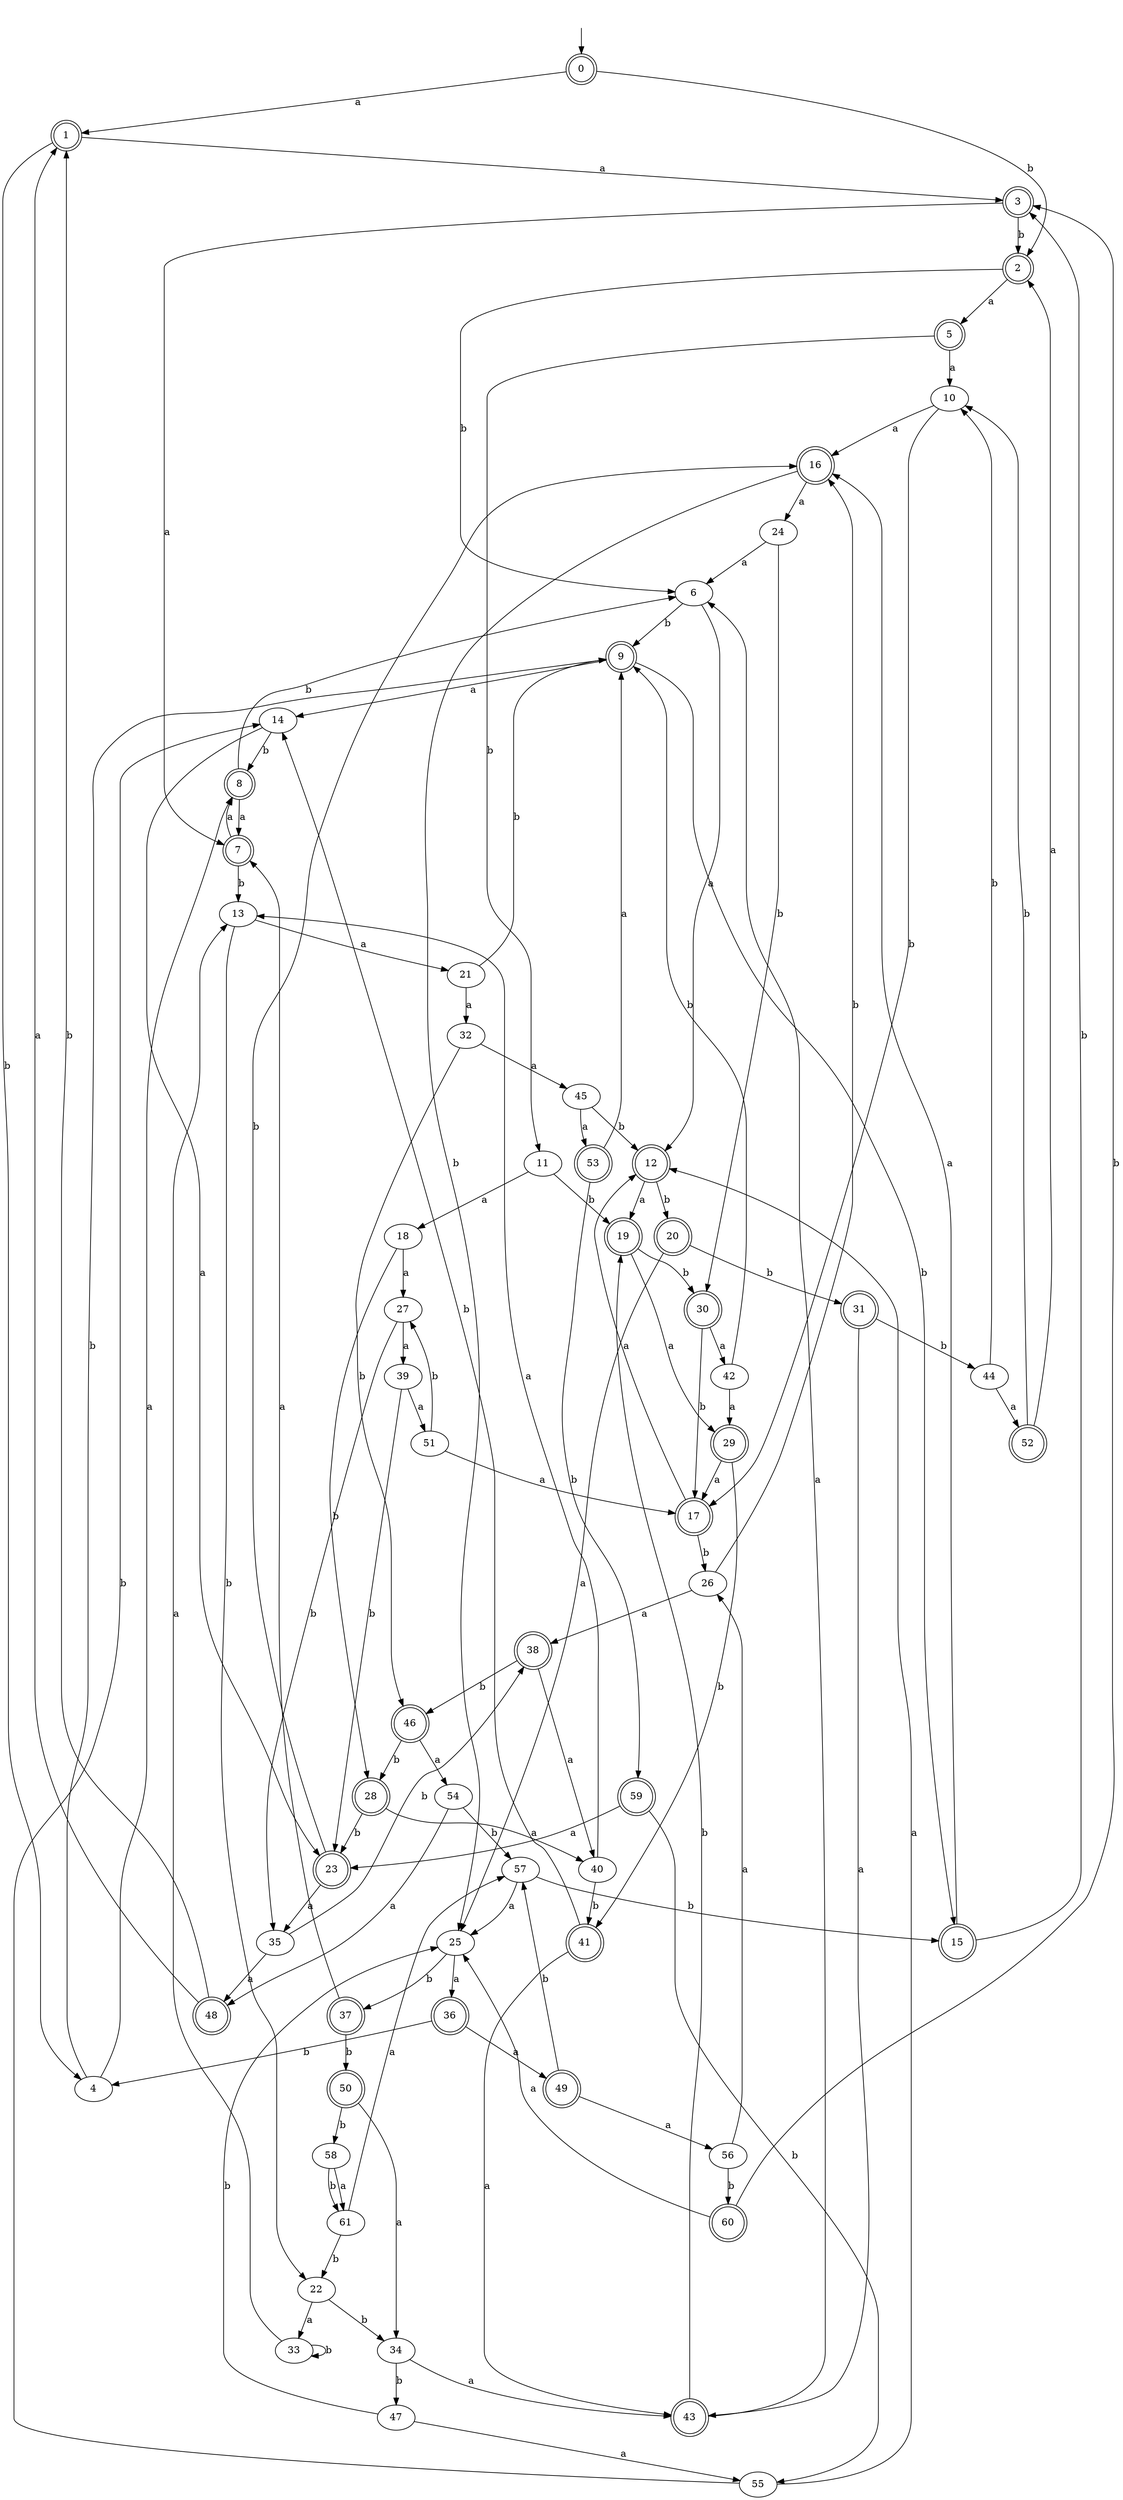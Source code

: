 digraph RandomDFA {
  __start0 [label="", shape=none];
  __start0 -> 0 [label=""];
  0 [shape=circle] [shape=doublecircle]
  0 -> 1 [label="a"]
  0 -> 2 [label="b"]
  1 [shape=doublecircle]
  1 -> 3 [label="a"]
  1 -> 4 [label="b"]
  2 [shape=doublecircle]
  2 -> 5 [label="a"]
  2 -> 6 [label="b"]
  3 [shape=doublecircle]
  3 -> 7 [label="a"]
  3 -> 2 [label="b"]
  4
  4 -> 8 [label="a"]
  4 -> 9 [label="b"]
  5 [shape=doublecircle]
  5 -> 10 [label="a"]
  5 -> 11 [label="b"]
  6
  6 -> 12 [label="a"]
  6 -> 9 [label="b"]
  7 [shape=doublecircle]
  7 -> 8 [label="a"]
  7 -> 13 [label="b"]
  8 [shape=doublecircle]
  8 -> 7 [label="a"]
  8 -> 6 [label="b"]
  9 [shape=doublecircle]
  9 -> 14 [label="a"]
  9 -> 15 [label="b"]
  10
  10 -> 16 [label="a"]
  10 -> 17 [label="b"]
  11
  11 -> 18 [label="a"]
  11 -> 19 [label="b"]
  12 [shape=doublecircle]
  12 -> 19 [label="a"]
  12 -> 20 [label="b"]
  13
  13 -> 21 [label="a"]
  13 -> 22 [label="b"]
  14
  14 -> 23 [label="a"]
  14 -> 8 [label="b"]
  15 [shape=doublecircle]
  15 -> 16 [label="a"]
  15 -> 3 [label="b"]
  16 [shape=doublecircle]
  16 -> 24 [label="a"]
  16 -> 25 [label="b"]
  17 [shape=doublecircle]
  17 -> 12 [label="a"]
  17 -> 26 [label="b"]
  18
  18 -> 27 [label="a"]
  18 -> 28 [label="b"]
  19 [shape=doublecircle]
  19 -> 29 [label="a"]
  19 -> 30 [label="b"]
  20 [shape=doublecircle]
  20 -> 25 [label="a"]
  20 -> 31 [label="b"]
  21
  21 -> 32 [label="a"]
  21 -> 9 [label="b"]
  22
  22 -> 33 [label="a"]
  22 -> 34 [label="b"]
  23 [shape=doublecircle]
  23 -> 35 [label="a"]
  23 -> 16 [label="b"]
  24
  24 -> 6 [label="a"]
  24 -> 30 [label="b"]
  25
  25 -> 36 [label="a"]
  25 -> 37 [label="b"]
  26
  26 -> 38 [label="a"]
  26 -> 16 [label="b"]
  27
  27 -> 39 [label="a"]
  27 -> 35 [label="b"]
  28 [shape=doublecircle]
  28 -> 40 [label="a"]
  28 -> 23 [label="b"]
  29 [shape=doublecircle]
  29 -> 17 [label="a"]
  29 -> 41 [label="b"]
  30 [shape=doublecircle]
  30 -> 42 [label="a"]
  30 -> 17 [label="b"]
  31 [shape=doublecircle]
  31 -> 43 [label="a"]
  31 -> 44 [label="b"]
  32
  32 -> 45 [label="a"]
  32 -> 46 [label="b"]
  33
  33 -> 13 [label="a"]
  33 -> 33 [label="b"]
  34
  34 -> 43 [label="a"]
  34 -> 47 [label="b"]
  35
  35 -> 48 [label="a"]
  35 -> 38 [label="b"]
  36 [shape=doublecircle]
  36 -> 49 [label="a"]
  36 -> 4 [label="b"]
  37 [shape=doublecircle]
  37 -> 7 [label="a"]
  37 -> 50 [label="b"]
  38 [shape=doublecircle]
  38 -> 40 [label="a"]
  38 -> 46 [label="b"]
  39
  39 -> 51 [label="a"]
  39 -> 23 [label="b"]
  40
  40 -> 13 [label="a"]
  40 -> 41 [label="b"]
  41 [shape=doublecircle]
  41 -> 43 [label="a"]
  41 -> 14 [label="b"]
  42
  42 -> 29 [label="a"]
  42 -> 9 [label="b"]
  43 [shape=doublecircle]
  43 -> 6 [label="a"]
  43 -> 19 [label="b"]
  44
  44 -> 52 [label="a"]
  44 -> 10 [label="b"]
  45
  45 -> 53 [label="a"]
  45 -> 12 [label="b"]
  46 [shape=doublecircle]
  46 -> 54 [label="a"]
  46 -> 28 [label="b"]
  47
  47 -> 55 [label="a"]
  47 -> 25 [label="b"]
  48 [shape=doublecircle]
  48 -> 1 [label="a"]
  48 -> 1 [label="b"]
  49 [shape=doublecircle]
  49 -> 56 [label="a"]
  49 -> 57 [label="b"]
  50 [shape=doublecircle]
  50 -> 34 [label="a"]
  50 -> 58 [label="b"]
  51
  51 -> 17 [label="a"]
  51 -> 27 [label="b"]
  52 [shape=doublecircle]
  52 -> 2 [label="a"]
  52 -> 10 [label="b"]
  53 [shape=doublecircle]
  53 -> 9 [label="a"]
  53 -> 59 [label="b"]
  54
  54 -> 48 [label="a"]
  54 -> 57 [label="b"]
  55
  55 -> 12 [label="a"]
  55 -> 14 [label="b"]
  56
  56 -> 26 [label="a"]
  56 -> 60 [label="b"]
  57
  57 -> 25 [label="a"]
  57 -> 15 [label="b"]
  58
  58 -> 61 [label="a"]
  58 -> 61 [label="b"]
  59 [shape=doublecircle]
  59 -> 23 [label="a"]
  59 -> 55 [label="b"]
  60 [shape=doublecircle]
  60 -> 25 [label="a"]
  60 -> 3 [label="b"]
  61
  61 -> 57 [label="a"]
  61 -> 22 [label="b"]
}
